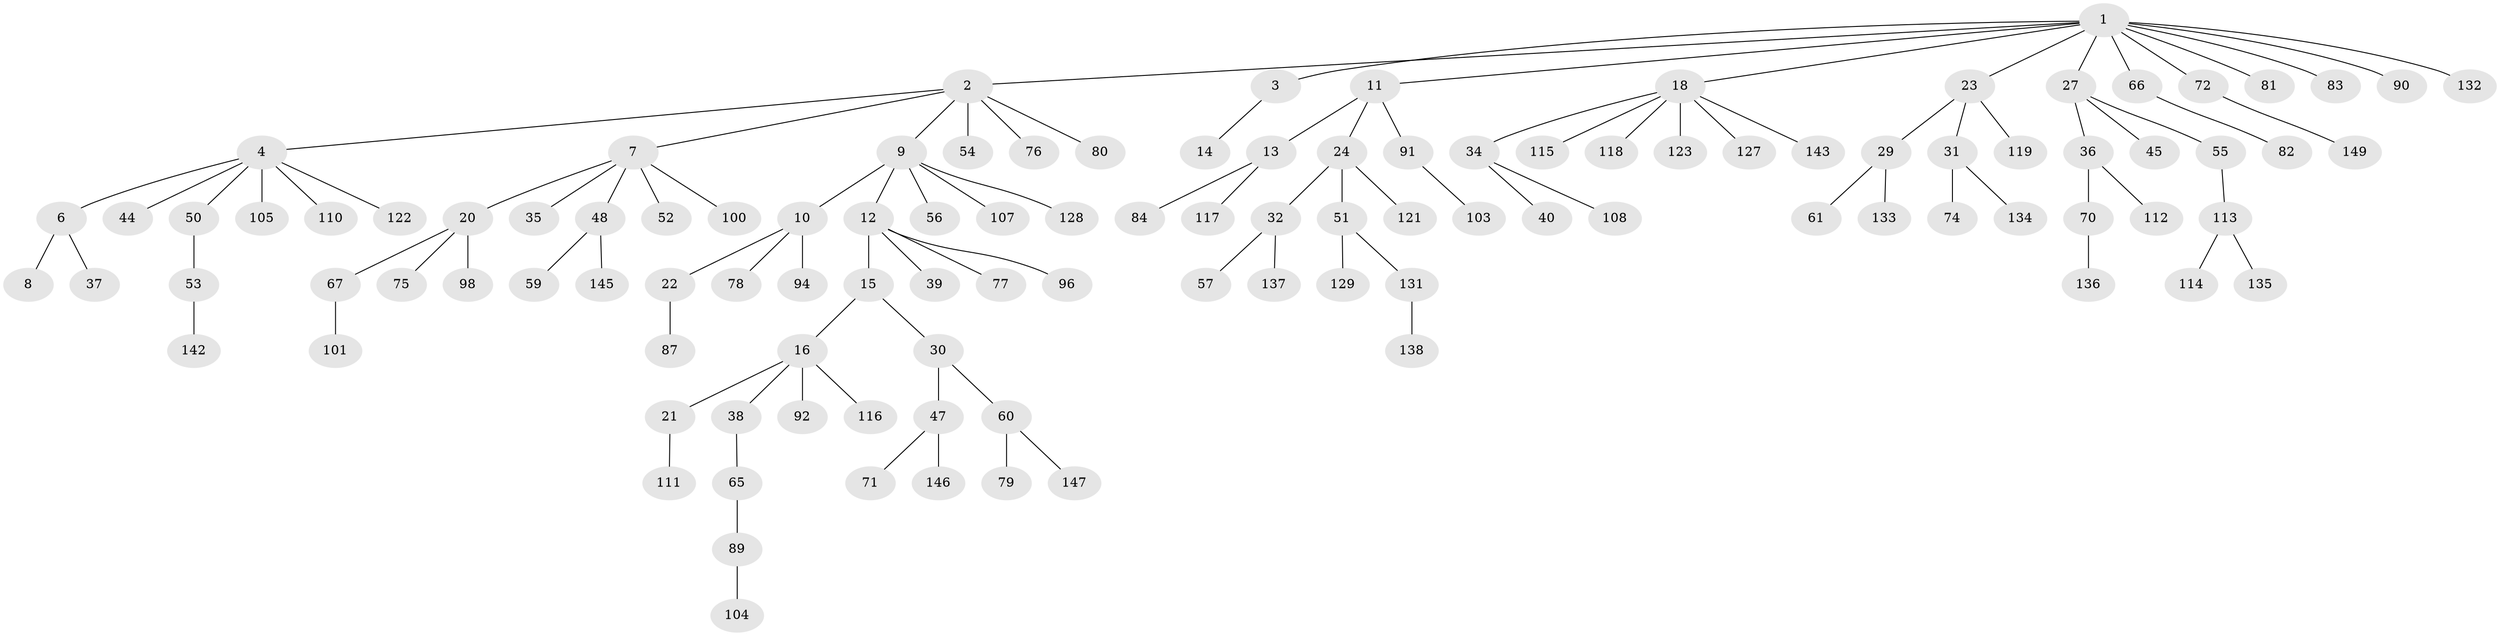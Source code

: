 // original degree distribution, {9: 0.006711409395973154, 7: 0.006711409395973154, 3: 0.1476510067114094, 6: 0.013422818791946308, 5: 0.040268456375838924, 4: 0.06040268456375839, 2: 0.18791946308724833, 1: 0.5369127516778524}
// Generated by graph-tools (version 1.1) at 2025/11/02/27/25 16:11:27]
// undirected, 110 vertices, 109 edges
graph export_dot {
graph [start="1"]
  node [color=gray90,style=filled];
  1 [super="+5"];
  2 [super="+33"];
  3 [super="+106"];
  4 [super="+102"];
  6 [super="+64"];
  7 [super="+26"];
  8 [super="+124"];
  9 [super="+41"];
  10;
  11 [super="+17"];
  12 [super="+69"];
  13 [super="+28"];
  14;
  15 [super="+88"];
  16 [super="+19"];
  18 [super="+73"];
  20 [super="+49"];
  21 [super="+43"];
  22 [super="+58"];
  23 [super="+85"];
  24 [super="+25"];
  27;
  29 [super="+86"];
  30;
  31 [super="+42"];
  32;
  34 [super="+46"];
  35;
  36 [super="+68"];
  37;
  38;
  39;
  40;
  44;
  45;
  47 [super="+126"];
  48 [super="+99"];
  50;
  51 [super="+95"];
  52;
  53 [super="+63"];
  54;
  55 [super="+62"];
  56;
  57;
  59;
  60 [super="+144"];
  61;
  65;
  66 [super="+125"];
  67 [super="+148"];
  70 [super="+140"];
  71;
  72;
  74;
  75;
  76 [super="+120"];
  77;
  78;
  79;
  80;
  81;
  82;
  83;
  84;
  87;
  89 [super="+93"];
  90;
  91 [super="+97"];
  92;
  94 [super="+109"];
  96;
  98;
  100;
  101;
  103;
  104 [super="+141"];
  105;
  107;
  108;
  110;
  111 [super="+139"];
  112;
  113;
  114;
  115;
  116;
  117 [super="+130"];
  118;
  119;
  121;
  122;
  123;
  127;
  128;
  129;
  131;
  132;
  133;
  134;
  135;
  136;
  137;
  138;
  142;
  143;
  145;
  146;
  147;
  149;
  1 -- 2;
  1 -- 3;
  1 -- 11;
  1 -- 18;
  1 -- 66;
  1 -- 72;
  1 -- 81;
  1 -- 90;
  1 -- 83;
  1 -- 132;
  1 -- 23;
  1 -- 27;
  2 -- 4;
  2 -- 7;
  2 -- 9;
  2 -- 76;
  2 -- 80;
  2 -- 54;
  3 -- 14;
  4 -- 6;
  4 -- 44;
  4 -- 50;
  4 -- 105;
  4 -- 122;
  4 -- 110;
  6 -- 8;
  6 -- 37;
  7 -- 20;
  7 -- 48;
  7 -- 52;
  7 -- 35;
  7 -- 100;
  9 -- 10;
  9 -- 12;
  9 -- 56;
  9 -- 128;
  9 -- 107;
  10 -- 22;
  10 -- 78;
  10 -- 94;
  11 -- 13;
  11 -- 24;
  11 -- 91;
  12 -- 15;
  12 -- 39;
  12 -- 96;
  12 -- 77;
  13 -- 117;
  13 -- 84;
  15 -- 16;
  15 -- 30;
  16 -- 21;
  16 -- 38;
  16 -- 92;
  16 -- 116;
  18 -- 34;
  18 -- 143;
  18 -- 115;
  18 -- 118;
  18 -- 123;
  18 -- 127;
  20 -- 98;
  20 -- 67;
  20 -- 75;
  21 -- 111;
  22 -- 87;
  23 -- 29;
  23 -- 31;
  23 -- 119;
  24 -- 32;
  24 -- 121;
  24 -- 51;
  27 -- 36;
  27 -- 45;
  27 -- 55;
  29 -- 61;
  29 -- 133;
  30 -- 47;
  30 -- 60;
  31 -- 74;
  31 -- 134;
  32 -- 57;
  32 -- 137;
  34 -- 40;
  34 -- 108;
  36 -- 70;
  36 -- 112;
  38 -- 65;
  47 -- 71;
  47 -- 146;
  48 -- 59;
  48 -- 145;
  50 -- 53;
  51 -- 129;
  51 -- 131;
  53 -- 142;
  55 -- 113;
  60 -- 79;
  60 -- 147;
  65 -- 89;
  66 -- 82;
  67 -- 101;
  70 -- 136;
  72 -- 149;
  89 -- 104;
  91 -- 103;
  113 -- 114;
  113 -- 135;
  131 -- 138;
}
